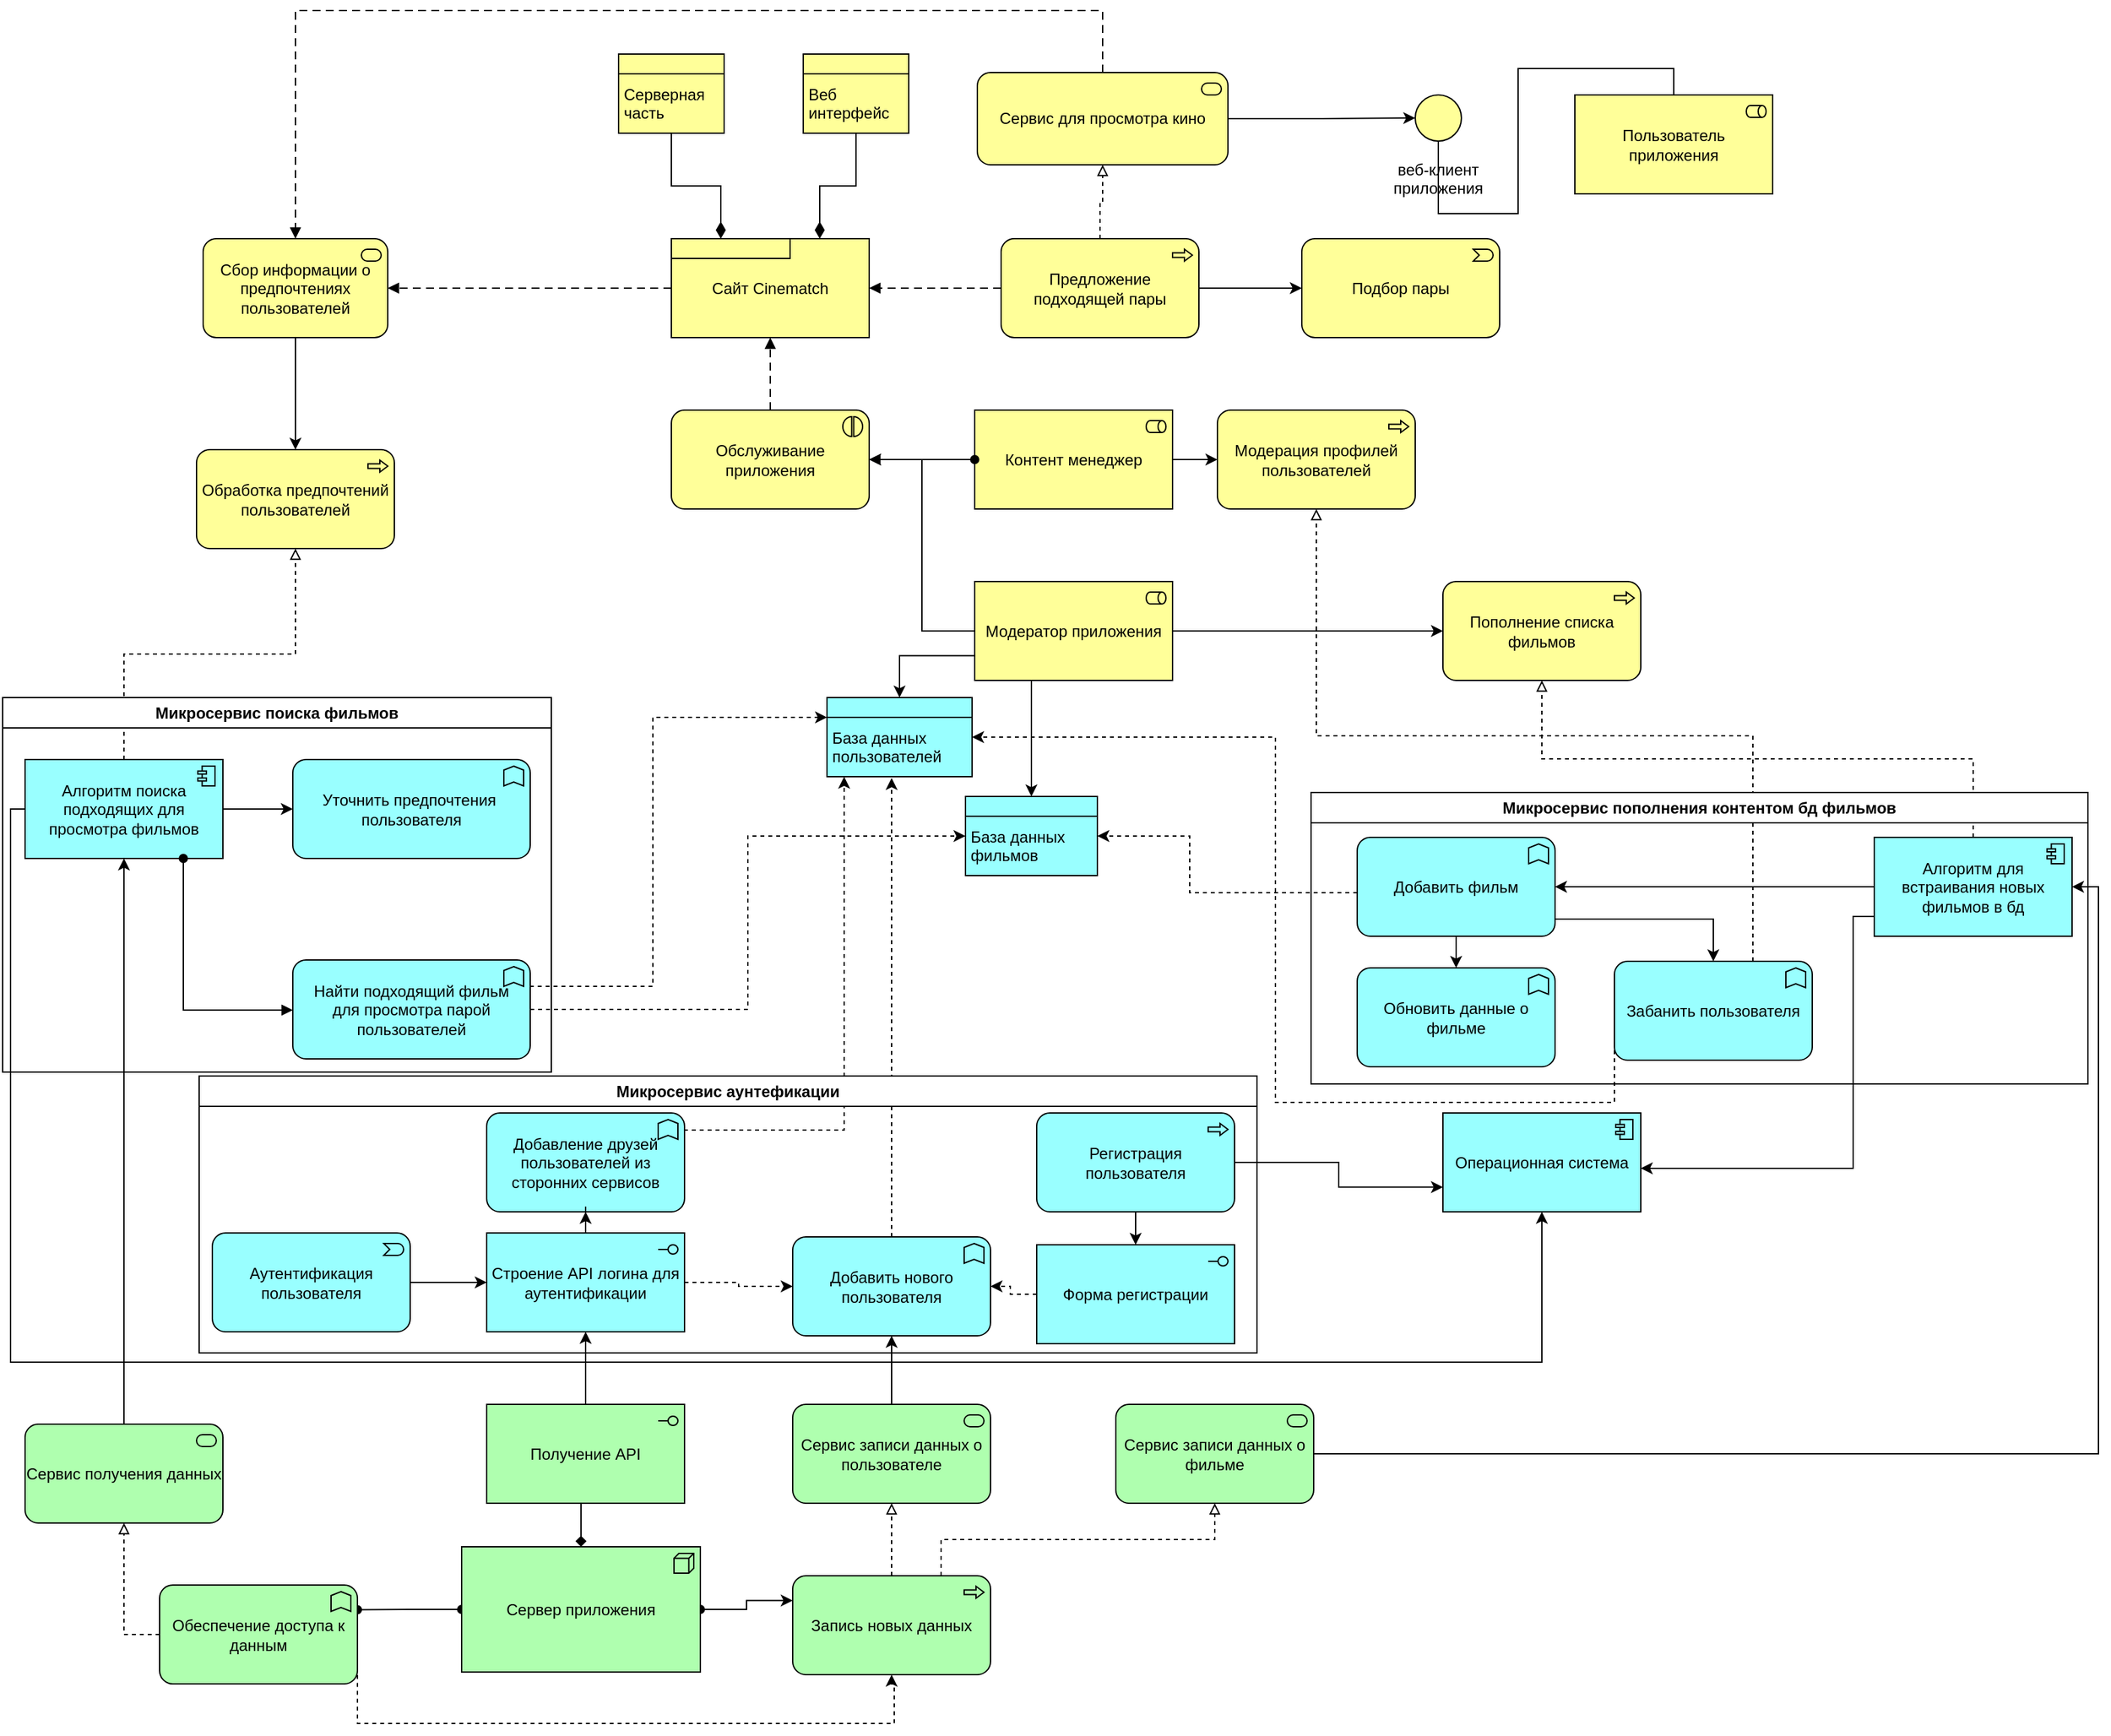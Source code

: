 <mxfile version="20.7.4" type="device"><diagram id="6I0OCvxSQrVGMHxT2VVA" name="Page-1"><mxGraphModel dx="2134" dy="952" grid="0" gridSize="10" guides="1" tooltips="1" connect="1" arrows="1" fold="1" page="0" pageScale="1" pageWidth="850" pageHeight="1100" math="0" shadow="0"><root><mxCell id="0"/><mxCell id="1" parent="0"/><mxCell id="NRnLiXCZs7Ot5jkAOs1V-70" style="edgeStyle=orthogonalEdgeStyle;rounded=0;orthogonalLoop=1;jettySize=auto;html=1;exitX=1;exitY=0.5;exitDx=0;exitDy=0;exitPerimeter=0;entryX=0.75;entryY=0;entryDx=0;entryDy=0;entryPerimeter=0;" parent="1" source="NRnLiXCZs7Ot5jkAOs1V-1" target="NRnLiXCZs7Ot5jkAOs1V-61" edge="1"><mxGeometry relative="1" as="geometry"/></mxCell><mxCell id="NRnLiXCZs7Ot5jkAOs1V-1" value="Сервис для просмотра кино" style="html=1;outlineConnect=0;whiteSpace=wrap;fillColor=#ffff99;shape=mxgraph.archimate3.application;appType=serv;archiType=rounded;" parent="1" vertex="1"><mxGeometry x="612" y="334" width="190" height="70" as="geometry"/></mxCell><mxCell id="NRnLiXCZs7Ot5jkAOs1V-2" value="Сайт Cinematch" style="html=1;outlineConnect=0;whiteSpace=wrap;fillColor=#ffff99;shape=mxgraph.archimate3.product;" parent="1" vertex="1"><mxGeometry x="380" y="460" width="150" height="75" as="geometry"/></mxCell><mxCell id="NRnLiXCZs7Ot5jkAOs1V-3" value="&lt;table cellpadding=&quot;0&quot; cellspacing=&quot;0&quot; style=&quot;font-size:1em;width:100%;height:100%;&quot;&gt;&lt;tbody&gt;&lt;tr style=&quot;height:20px;&quot;&gt;&lt;td align=&quot;center&quot;&gt;&lt;/td&gt;&lt;/tr&gt;&lt;tr&gt;&lt;td align=&quot;left&quot; valign=&quot;top&quot; style=&quot;padding:4px;&quot;&gt;Серверная часть&lt;/td&gt;&lt;/tr&gt;&lt;/tbody&gt;&lt;/table&gt;" style="html=1;outlineConnect=0;whiteSpace=wrap;fillColor=#ffff99;shape=mxgraph.archimate3.businessObject;overflow=fill;" parent="1" vertex="1"><mxGeometry x="340" y="320" width="80" height="60" as="geometry"/></mxCell><mxCell id="NRnLiXCZs7Ot5jkAOs1V-4" value="&lt;table cellpadding=&quot;0&quot; cellspacing=&quot;0&quot; style=&quot;font-size:1em;width:100%;height:100%;&quot;&gt;&lt;tbody&gt;&lt;tr style=&quot;height:20px;&quot;&gt;&lt;td align=&quot;center&quot;&gt;&lt;/td&gt;&lt;/tr&gt;&lt;tr&gt;&lt;td align=&quot;left&quot; valign=&quot;top&quot; style=&quot;padding:4px;&quot;&gt;Веб интерфейс&lt;/td&gt;&lt;/tr&gt;&lt;/tbody&gt;&lt;/table&gt;" style="html=1;outlineConnect=0;whiteSpace=wrap;fillColor=#ffff99;shape=mxgraph.archimate3.businessObject;overflow=fill;" parent="1" vertex="1"><mxGeometry x="480" y="320" width="80" height="60" as="geometry"/></mxCell><mxCell id="NRnLiXCZs7Ot5jkAOs1V-5" value="Обслуживание приложения" style="html=1;outlineConnect=0;whiteSpace=wrap;fillColor=#ffff99;shape=mxgraph.archimate3.application;appType=interaction;archiType=rounded;" parent="1" vertex="1"><mxGeometry x="380" y="590" width="150" height="75" as="geometry"/></mxCell><mxCell id="NRnLiXCZs7Ot5jkAOs1V-15" style="edgeStyle=orthogonalEdgeStyle;rounded=0;orthogonalLoop=1;jettySize=auto;html=1;entryX=0;entryY=0.5;entryDx=0;entryDy=0;entryPerimeter=0;" parent="1" source="NRnLiXCZs7Ot5jkAOs1V-6" target="NRnLiXCZs7Ot5jkAOs1V-7" edge="1"><mxGeometry relative="1" as="geometry"/></mxCell><mxCell id="NRnLiXCZs7Ot5jkAOs1V-6" value="Контент менеджер" style="html=1;outlineConnect=0;whiteSpace=wrap;fillColor=#ffff99;shape=mxgraph.archimate3.application;appType=role;archiType=square;" parent="1" vertex="1"><mxGeometry x="610" y="590" width="150" height="75" as="geometry"/></mxCell><mxCell id="NRnLiXCZs7Ot5jkAOs1V-7" value="Модерация профилей пользователей" style="html=1;outlineConnect=0;whiteSpace=wrap;fillColor=#ffff99;shape=mxgraph.archimate3.application;appType=proc;archiType=rounded;" parent="1" vertex="1"><mxGeometry x="794" y="590" width="150" height="75" as="geometry"/></mxCell><mxCell id="NRnLiXCZs7Ot5jkAOs1V-17" value="" style="edgeStyle=orthogonalEdgeStyle;rounded=0;orthogonalLoop=1;jettySize=auto;html=1;" parent="1" source="NRnLiXCZs7Ot5jkAOs1V-8" target="NRnLiXCZs7Ot5jkAOs1V-9" edge="1"><mxGeometry relative="1" as="geometry"/></mxCell><mxCell id="NRnLiXCZs7Ot5jkAOs1V-21" style="edgeStyle=orthogonalEdgeStyle;rounded=0;orthogonalLoop=1;jettySize=auto;html=1;entryX=1;entryY=0.5;entryDx=0;entryDy=0;entryPerimeter=0;" parent="1" source="NRnLiXCZs7Ot5jkAOs1V-8" target="NRnLiXCZs7Ot5jkAOs1V-5" edge="1"><mxGeometry relative="1" as="geometry"/></mxCell><mxCell id="VCe5McfCWZ9_aBj2l-YM-20" style="edgeStyle=orthogonalEdgeStyle;rounded=0;orthogonalLoop=1;jettySize=auto;html=1;exitX=0.25;exitY=1;exitDx=0;exitDy=0;exitPerimeter=0;entryX=0.5;entryY=0;entryDx=0;entryDy=0;entryPerimeter=0;" edge="1" parent="1" source="NRnLiXCZs7Ot5jkAOs1V-8" target="NRnLiXCZs7Ot5jkAOs1V-33"><mxGeometry x="-0.594" y="9" relative="1" as="geometry"><Array as="points"><mxPoint x="653" y="795"/></Array><mxPoint as="offset"/></mxGeometry></mxCell><mxCell id="VCe5McfCWZ9_aBj2l-YM-21" style="edgeStyle=orthogonalEdgeStyle;rounded=0;orthogonalLoop=1;jettySize=auto;html=1;exitX=0;exitY=0.75;exitDx=0;exitDy=0;exitPerimeter=0;entryX=0.5;entryY=0;entryDx=0;entryDy=0;entryPerimeter=0;" edge="1" parent="1" source="NRnLiXCZs7Ot5jkAOs1V-8" target="NRnLiXCZs7Ot5jkAOs1V-36"><mxGeometry relative="1" as="geometry"/></mxCell><mxCell id="NRnLiXCZs7Ot5jkAOs1V-8" value="Модератор приложения" style="html=1;outlineConnect=0;whiteSpace=wrap;fillColor=#ffff99;shape=mxgraph.archimate3.application;appType=role;archiType=square;" parent="1" vertex="1"><mxGeometry x="610" y="720" width="150" height="75" as="geometry"/></mxCell><mxCell id="NRnLiXCZs7Ot5jkAOs1V-9" value="Пополнение списка фильмов" style="html=1;outlineConnect=0;whiteSpace=wrap;fillColor=#ffff99;shape=mxgraph.archimate3.application;appType=proc;archiType=rounded;" parent="1" vertex="1"><mxGeometry x="965" y="720" width="150" height="75" as="geometry"/></mxCell><mxCell id="NRnLiXCZs7Ot5jkAOs1V-23" value="" style="edgeStyle=orthogonalEdgeStyle;rounded=0;orthogonalLoop=1;jettySize=auto;html=1;" parent="1" source="NRnLiXCZs7Ot5jkAOs1V-10" target="NRnLiXCZs7Ot5jkAOs1V-11" edge="1"><mxGeometry relative="1" as="geometry"/></mxCell><mxCell id="NRnLiXCZs7Ot5jkAOs1V-10" value="Сбор информации о предпочтениях пользователей" style="html=1;outlineConnect=0;whiteSpace=wrap;fillColor=#ffff99;shape=mxgraph.archimate3.application;appType=serv;archiType=rounded;" parent="1" vertex="1"><mxGeometry x="25" y="460" width="140" height="75" as="geometry"/></mxCell><mxCell id="NRnLiXCZs7Ot5jkAOs1V-11" value="Обработка предпочтений пользователей" style="html=1;outlineConnect=0;whiteSpace=wrap;fillColor=#ffff99;shape=mxgraph.archimate3.application;appType=proc;archiType=rounded;" parent="1" vertex="1"><mxGeometry x="20" y="620" width="150" height="75" as="geometry"/></mxCell><mxCell id="NRnLiXCZs7Ot5jkAOs1V-14" style="edgeStyle=orthogonalEdgeStyle;rounded=0;orthogonalLoop=1;jettySize=auto;html=1;entryX=0;entryY=0.5;entryDx=0;entryDy=0;entryPerimeter=0;" parent="1" source="NRnLiXCZs7Ot5jkAOs1V-12" target="NRnLiXCZs7Ot5jkAOs1V-13" edge="1"><mxGeometry relative="1" as="geometry"/></mxCell><mxCell id="NRnLiXCZs7Ot5jkAOs1V-12" value="Предложение подходящей пары" style="html=1;outlineConnect=0;whiteSpace=wrap;fillColor=#ffff99;shape=mxgraph.archimate3.application;appType=proc;archiType=rounded;" parent="1" vertex="1"><mxGeometry x="630" y="460" width="150" height="75" as="geometry"/></mxCell><mxCell id="NRnLiXCZs7Ot5jkAOs1V-13" value="Подбор пары" style="html=1;outlineConnect=0;whiteSpace=wrap;fillColor=#ffff99;shape=mxgraph.archimate3.application;appType=event;archiType=rounded;" parent="1" vertex="1"><mxGeometry x="858" y="460" width="150" height="75" as="geometry"/></mxCell><mxCell id="NRnLiXCZs7Ot5jkAOs1V-20" value="" style="endArrow=block;html=1;endFill=1;startArrow=oval;startFill=1;edgeStyle=elbowEdgeStyle;elbow=vertical;rounded=0;exitX=0;exitY=0.5;exitDx=0;exitDy=0;exitPerimeter=0;entryX=1;entryY=0.5;entryDx=0;entryDy=0;entryPerimeter=0;" parent="1" source="NRnLiXCZs7Ot5jkAOs1V-6" target="NRnLiXCZs7Ot5jkAOs1V-5" edge="1"><mxGeometry width="160" relative="1" as="geometry"><mxPoint x="370" y="610" as="sourcePoint"/><mxPoint x="530" y="610" as="targetPoint"/></mxGeometry></mxCell><mxCell id="NRnLiXCZs7Ot5jkAOs1V-22" value="" style="edgeStyle=elbowEdgeStyle;html=1;endArrow=block;dashed=1;elbow=vertical;endFill=1;dashPattern=6 4;rounded=0;entryX=0.5;entryY=1;entryDx=0;entryDy=0;entryPerimeter=0;" parent="1" source="NRnLiXCZs7Ot5jkAOs1V-5" target="NRnLiXCZs7Ot5jkAOs1V-2" edge="1"><mxGeometry width="160" relative="1" as="geometry"><mxPoint x="455" y="430" as="sourcePoint"/><mxPoint x="455" y="430" as="targetPoint"/></mxGeometry></mxCell><mxCell id="NRnLiXCZs7Ot5jkAOs1V-25" value="" style="edgeStyle=elbowEdgeStyle;html=1;endArrow=block;dashed=1;elbow=vertical;endFill=1;dashPattern=6 4;rounded=0;entryX=1;entryY=0.5;entryDx=0;entryDy=0;entryPerimeter=0;" parent="1" source="NRnLiXCZs7Ot5jkAOs1V-2" target="NRnLiXCZs7Ot5jkAOs1V-10" edge="1"><mxGeometry width="160" relative="1" as="geometry"><mxPoint x="220" y="497.5" as="sourcePoint"/><mxPoint x="220" y="497.5" as="targetPoint"/></mxGeometry></mxCell><mxCell id="NRnLiXCZs7Ot5jkAOs1V-26" value="" style="html=1;endArrow=diamondThin;endFill=1;edgeStyle=elbowEdgeStyle;elbow=vertical;endSize=10;rounded=0;entryX=0.25;entryY=0;entryDx=0;entryDy=0;entryPerimeter=0;" parent="1" source="NRnLiXCZs7Ot5jkAOs1V-3" target="NRnLiXCZs7Ot5jkAOs1V-2" edge="1"><mxGeometry width="160" relative="1" as="geometry"><mxPoint x="370" y="380" as="sourcePoint"/><mxPoint x="370" y="540" as="targetPoint"/></mxGeometry></mxCell><mxCell id="NRnLiXCZs7Ot5jkAOs1V-27" value="" style="html=1;endArrow=diamondThin;endFill=1;edgeStyle=elbowEdgeStyle;elbow=vertical;endSize=10;rounded=0;entryX=0.75;entryY=0;entryDx=0;entryDy=0;entryPerimeter=0;" parent="1" source="NRnLiXCZs7Ot5jkAOs1V-4" target="NRnLiXCZs7Ot5jkAOs1V-2" edge="1"><mxGeometry width="160" relative="1" as="geometry"><mxPoint x="535" y="380" as="sourcePoint"/><mxPoint x="535" y="540" as="targetPoint"/></mxGeometry></mxCell><mxCell id="NRnLiXCZs7Ot5jkAOs1V-28" value="" style="edgeStyle=elbowEdgeStyle;html=1;endArrow=block;dashed=1;elbow=vertical;endFill=1;dashPattern=6 4;rounded=0;entryX=1;entryY=0.5;entryDx=0;entryDy=0;entryPerimeter=0;" parent="1" source="NRnLiXCZs7Ot5jkAOs1V-12" target="NRnLiXCZs7Ot5jkAOs1V-2" edge="1"><mxGeometry width="160" relative="1" as="geometry"><mxPoint x="470" y="497.5" as="sourcePoint"/><mxPoint x="530" y="498" as="targetPoint"/></mxGeometry></mxCell><mxCell id="NRnLiXCZs7Ot5jkAOs1V-29" value="" style="edgeStyle=elbowEdgeStyle;html=1;endArrow=block;elbow=vertical;endFill=0;dashed=1;rounded=0;entryX=0.5;entryY=1;entryDx=0;entryDy=0;entryPerimeter=0;" parent="1" source="NRnLiXCZs7Ot5jkAOs1V-12" target="NRnLiXCZs7Ot5jkAOs1V-1" edge="1"><mxGeometry width="160" relative="1" as="geometry"><mxPoint x="705" y="300" as="sourcePoint"/><mxPoint x="705" y="300" as="targetPoint"/></mxGeometry></mxCell><mxCell id="NRnLiXCZs7Ot5jkAOs1V-30" value="" style="edgeStyle=elbowEdgeStyle;html=1;endArrow=block;dashed=1;elbow=vertical;endFill=1;dashPattern=6 4;rounded=0;entryX=0.5;entryY=0;entryDx=0;entryDy=0;entryPerimeter=0;" parent="1" source="NRnLiXCZs7Ot5jkAOs1V-1" target="NRnLiXCZs7Ot5jkAOs1V-10" edge="1"><mxGeometry width="160" relative="1" as="geometry"><mxPoint x="450" y="235" as="sourcePoint"/><mxPoint x="450" y="235" as="targetPoint"/><Array as="points"><mxPoint x="398" y="287"/></Array></mxGeometry></mxCell><mxCell id="NRnLiXCZs7Ot5jkAOs1V-59" style="edgeStyle=orthogonalEdgeStyle;rounded=0;orthogonalLoop=1;jettySize=auto;html=1;exitX=0.5;exitY=0;exitDx=0;exitDy=0;exitPerimeter=0;entryX=0.5;entryY=1;entryDx=0;entryDy=0;entryPerimeter=0;dashed=1;endArrow=block;endFill=0;" parent="1" source="NRnLiXCZs7Ot5jkAOs1V-31" target="NRnLiXCZs7Ot5jkAOs1V-11" edge="1"><mxGeometry relative="1" as="geometry"/></mxCell><mxCell id="VCe5McfCWZ9_aBj2l-YM-27" style="edgeStyle=orthogonalEdgeStyle;rounded=0;orthogonalLoop=1;jettySize=auto;html=1;exitX=0;exitY=0.5;exitDx=0;exitDy=0;exitPerimeter=0;entryX=0.5;entryY=1;entryDx=0;entryDy=0;entryPerimeter=0;" edge="1" parent="1" source="NRnLiXCZs7Ot5jkAOs1V-31" target="VCe5McfCWZ9_aBj2l-YM-23"><mxGeometry relative="1" as="geometry"><Array as="points"><mxPoint x="-121" y="893"/><mxPoint x="-121" y="1312"/><mxPoint x="1040" y="1312"/></Array></mxGeometry></mxCell><mxCell id="NRnLiXCZs7Ot5jkAOs1V-31" value="Алгоритм поиска подходящих для просмотра фильмов" style="html=1;outlineConnect=0;whiteSpace=wrap;fillColor=#99ffff;shape=mxgraph.archimate3.application;appType=comp;archiType=square;" parent="1" vertex="1"><mxGeometry x="-110" y="855" width="150" height="75" as="geometry"/></mxCell><mxCell id="NRnLiXCZs7Ot5jkAOs1V-47" style="edgeStyle=orthogonalEdgeStyle;rounded=0;orthogonalLoop=1;jettySize=auto;html=1;exitX=1;exitY=0.5;exitDx=0;exitDy=0;exitPerimeter=0;entryX=0;entryY=0.5;entryDx=0;entryDy=0;entryPerimeter=0;dashed=1;" parent="1" source="NRnLiXCZs7Ot5jkAOs1V-32" target="NRnLiXCZs7Ot5jkAOs1V-33" edge="1"><mxGeometry relative="1" as="geometry"/></mxCell><mxCell id="NRnLiXCZs7Ot5jkAOs1V-58" style="edgeStyle=orthogonalEdgeStyle;rounded=0;orthogonalLoop=1;jettySize=auto;html=1;exitX=1;exitY=0.75;exitDx=0;exitDy=0;exitPerimeter=0;entryX=0;entryY=0.25;entryDx=0;entryDy=0;entryPerimeter=0;dashed=1;" parent="1" source="NRnLiXCZs7Ot5jkAOs1V-32" target="NRnLiXCZs7Ot5jkAOs1V-36" edge="1"><mxGeometry relative="1" as="geometry"><Array as="points"><mxPoint x="234" y="1027"/><mxPoint x="366" y="1027"/><mxPoint x="366" y="823"/></Array></mxGeometry></mxCell><mxCell id="VCe5McfCWZ9_aBj2l-YM-17" style="edgeStyle=orthogonalEdgeStyle;rounded=0;orthogonalLoop=1;jettySize=auto;html=1;exitX=1;exitY=0.5;exitDx=0;exitDy=0;exitPerimeter=0;" edge="1" parent="1" source="NRnLiXCZs7Ot5jkAOs1V-31" target="VCe5McfCWZ9_aBj2l-YM-16"><mxGeometry relative="1" as="geometry"/></mxCell><mxCell id="NRnLiXCZs7Ot5jkAOs1V-32" value="Найти подходящий фильм&lt;br&gt;для просмотра парой пользователей" style="html=1;outlineConnect=0;whiteSpace=wrap;fillColor=#99ffff;shape=mxgraph.archimate3.application;appType=func;archiType=rounded;" parent="1" vertex="1"><mxGeometry x="93" y="1007" width="180" height="75" as="geometry"/></mxCell><mxCell id="NRnLiXCZs7Ot5jkAOs1V-33" value="&lt;table cellpadding=&quot;0&quot; cellspacing=&quot;0&quot; style=&quot;font-size:1em;width:100%;height:100%;&quot;&gt;&lt;tbody&gt;&lt;tr style=&quot;height:20px;&quot;&gt;&lt;td align=&quot;center&quot;&gt;&lt;/td&gt;&lt;/tr&gt;&lt;tr&gt;&lt;td align=&quot;left&quot; valign=&quot;top&quot; style=&quot;padding:4px;&quot;&gt;База данных фильмов&lt;/td&gt;&lt;/tr&gt;&lt;/tbody&gt;&lt;/table&gt;" style="html=1;outlineConnect=0;whiteSpace=wrap;fillColor=#99ffff;shape=mxgraph.archimate3.businessObject;overflow=fill" parent="1" vertex="1"><mxGeometry x="603" y="883" width="100" height="60" as="geometry"/></mxCell><mxCell id="NRnLiXCZs7Ot5jkAOs1V-44" style="edgeStyle=orthogonalEdgeStyle;rounded=0;orthogonalLoop=1;jettySize=auto;html=1;exitX=0.5;exitY=0;exitDx=0;exitDy=0;exitPerimeter=0;entryX=0.5;entryY=1;entryDx=0;entryDy=0;entryPerimeter=0;dashed=1;endArrow=block;endFill=0;" parent="1" source="NRnLiXCZs7Ot5jkAOs1V-34" target="NRnLiXCZs7Ot5jkAOs1V-9" edge="1"><mxGeometry relative="1" as="geometry"/></mxCell><mxCell id="VCe5McfCWZ9_aBj2l-YM-10" style="edgeStyle=orthogonalEdgeStyle;rounded=0;orthogonalLoop=1;jettySize=auto;html=1;exitX=0;exitY=0.5;exitDx=0;exitDy=0;exitPerimeter=0;entryX=1;entryY=0.5;entryDx=0;entryDy=0;entryPerimeter=0;" edge="1" parent="1" source="NRnLiXCZs7Ot5jkAOs1V-34" target="NRnLiXCZs7Ot5jkAOs1V-35"><mxGeometry relative="1" as="geometry"/></mxCell><mxCell id="VCe5McfCWZ9_aBj2l-YM-24" style="edgeStyle=orthogonalEdgeStyle;rounded=0;orthogonalLoop=1;jettySize=auto;html=1;" edge="1" parent="1" source="NRnLiXCZs7Ot5jkAOs1V-34" target="VCe5McfCWZ9_aBj2l-YM-23"><mxGeometry relative="1" as="geometry"><mxPoint x="1139" y="1120" as="targetPoint"/><Array as="points"><mxPoint x="1276" y="974"/><mxPoint x="1276" y="1165"/></Array></mxGeometry></mxCell><mxCell id="NRnLiXCZs7Ot5jkAOs1V-34" value="Алгоритм для встраивания новых фильмов в бд" style="html=1;outlineConnect=0;whiteSpace=wrap;fillColor=#99ffff;shape=mxgraph.archimate3.application;appType=comp;archiType=square;" parent="1" vertex="1"><mxGeometry x="1292" y="914" width="150" height="75" as="geometry"/></mxCell><mxCell id="NRnLiXCZs7Ot5jkAOs1V-46" style="edgeStyle=orthogonalEdgeStyle;rounded=0;orthogonalLoop=1;jettySize=auto;html=1;exitX=0;exitY=0;exitDx=2.9;exitDy=2.9;exitPerimeter=0;dashed=1;" parent="1" source="NRnLiXCZs7Ot5jkAOs1V-35" target="NRnLiXCZs7Ot5jkAOs1V-33" edge="1"><mxGeometry relative="1" as="geometry"><Array as="points"><mxPoint x="773" y="956"/></Array></mxGeometry></mxCell><mxCell id="NRnLiXCZs7Ot5jkAOs1V-36" value="&lt;table cellpadding=&quot;0&quot; cellspacing=&quot;0&quot; style=&quot;font-size:1em;width:100%;height:100%;&quot;&gt;&lt;tbody&gt;&lt;tr style=&quot;height:20px;&quot;&gt;&lt;td align=&quot;center&quot;&gt;&lt;/td&gt;&lt;/tr&gt;&lt;tr&gt;&lt;td align=&quot;left&quot; valign=&quot;top&quot; style=&quot;padding:4px;&quot;&gt;База данных пользователей&lt;/td&gt;&lt;/tr&gt;&lt;/tbody&gt;&lt;/table&gt;" style="html=1;outlineConnect=0;whiteSpace=wrap;fillColor=#99ffff;shape=mxgraph.archimate3.businessObject;overflow=fill" parent="1" vertex="1"><mxGeometry x="498" y="808" width="110" height="60" as="geometry"/></mxCell><mxCell id="NRnLiXCZs7Ot5jkAOs1V-56" style="edgeStyle=orthogonalEdgeStyle;rounded=0;orthogonalLoop=1;jettySize=auto;html=1;exitX=0;exitY=0.5;exitDx=0;exitDy=0;exitPerimeter=0;entryX=1;entryY=0.5;entryDx=0;entryDy=0;entryPerimeter=0;dashed=1;" parent="1" source="NRnLiXCZs7Ot5jkAOs1V-37" target="NRnLiXCZs7Ot5jkAOs1V-36" edge="1"><mxGeometry relative="1" as="geometry"><Array as="points"><mxPoint x="1095" y="1115"/><mxPoint x="838" y="1115"/><mxPoint x="838" y="838"/></Array></mxGeometry></mxCell><mxCell id="NRnLiXCZs7Ot5jkAOs1V-57" style="edgeStyle=orthogonalEdgeStyle;rounded=0;orthogonalLoop=1;jettySize=auto;html=1;exitX=0.5;exitY=0;exitDx=0;exitDy=0;exitPerimeter=0;entryX=0.5;entryY=1;entryDx=0;entryDy=0;entryPerimeter=0;dashed=1;endArrow=block;endFill=0;" parent="1" source="NRnLiXCZs7Ot5jkAOs1V-37" target="NRnLiXCZs7Ot5jkAOs1V-7" edge="1"><mxGeometry relative="1" as="geometry"><Array as="points"><mxPoint x="1200" y="1008"/><mxPoint x="1200" y="837"/><mxPoint x="869" y="837"/></Array></mxGeometry></mxCell><mxCell id="NRnLiXCZs7Ot5jkAOs1V-52" style="edgeStyle=orthogonalEdgeStyle;rounded=0;orthogonalLoop=1;jettySize=auto;html=1;exitX=1;exitY=0.5;exitDx=0;exitDy=0;exitPerimeter=0;dashed=1;" parent="1" source="NRnLiXCZs7Ot5jkAOs1V-38" target="NRnLiXCZs7Ot5jkAOs1V-36" edge="1"><mxGeometry relative="1" as="geometry"><Array as="points"><mxPoint x="511" y="1136"/></Array></mxGeometry></mxCell><mxCell id="NRnLiXCZs7Ot5jkAOs1V-38" value="Добавление друзей пользователей из сторонних сервисов" style="html=1;outlineConnect=0;whiteSpace=wrap;fillColor=#99ffff;shape=mxgraph.archimate3.application;appType=func;archiType=rounded;" parent="1" vertex="1"><mxGeometry x="240" y="1123" width="150" height="75" as="geometry"/></mxCell><mxCell id="NRnLiXCZs7Ot5jkAOs1V-50" value="" style="edgeStyle=orthogonalEdgeStyle;rounded=0;orthogonalLoop=1;jettySize=auto;html=1;" parent="1" source="NRnLiXCZs7Ot5jkAOs1V-40" target="NRnLiXCZs7Ot5jkAOs1V-38" edge="1"><mxGeometry relative="1" as="geometry"/></mxCell><mxCell id="NRnLiXCZs7Ot5jkAOs1V-53" style="edgeStyle=orthogonalEdgeStyle;rounded=0;orthogonalLoop=1;jettySize=auto;html=1;exitX=0.5;exitY=0;exitDx=0;exitDy=0;exitPerimeter=0;dashed=1;" parent="1" source="NRnLiXCZs7Ot5jkAOs1V-41" edge="1"><mxGeometry relative="1" as="geometry"><mxPoint x="547" y="869" as="targetPoint"/><Array as="points"><mxPoint x="547" y="1211"/></Array></mxGeometry></mxCell><mxCell id="VCe5McfCWZ9_aBj2l-YM-29" style="edgeStyle=orthogonalEdgeStyle;rounded=0;orthogonalLoop=1;jettySize=auto;html=1;exitX=1;exitY=0.5;exitDx=0;exitDy=0;exitPerimeter=0;entryX=0;entryY=0.75;entryDx=0;entryDy=0;entryPerimeter=0;" edge="1" parent="1" source="NRnLiXCZs7Ot5jkAOs1V-43" target="VCe5McfCWZ9_aBj2l-YM-23"><mxGeometry relative="1" as="geometry"/></mxCell><mxCell id="NRnLiXCZs7Ot5jkAOs1V-48" value="" style="endArrow=block;html=1;endFill=1;startArrow=oval;startFill=1;edgeStyle=elbowEdgeStyle;elbow=vertical;rounded=0;entryX=0;entryY=0.5;entryDx=0;entryDy=0;entryPerimeter=0;" parent="1" source="NRnLiXCZs7Ot5jkAOs1V-31" edge="1" target="NRnLiXCZs7Ot5jkAOs1V-32"><mxGeometry width="160" relative="1" as="geometry"><mxPoint x="180" y="887.5" as="sourcePoint"/><mxPoint x="340" y="887.5" as="targetPoint"/><Array as="points"><mxPoint x="10" y="1045"/></Array></mxGeometry></mxCell><mxCell id="NRnLiXCZs7Ot5jkAOs1V-60" value="Пользователь приложения" style="html=1;outlineConnect=0;whiteSpace=wrap;fillColor=#ffff99;shape=mxgraph.archimate3.application;appType=role;archiType=square;" parent="1" vertex="1"><mxGeometry x="1065" y="351" width="150" height="75" as="geometry"/></mxCell><mxCell id="NRnLiXCZs7Ot5jkAOs1V-69" style="edgeStyle=orthogonalEdgeStyle;rounded=0;orthogonalLoop=1;jettySize=auto;html=1;exitX=0;exitY=0.5;exitDx=0;exitDy=0;exitPerimeter=0;entryX=0.5;entryY=0;entryDx=0;entryDy=0;entryPerimeter=0;endArrow=none;endFill=0;" parent="1" source="NRnLiXCZs7Ot5jkAOs1V-61" target="NRnLiXCZs7Ot5jkAOs1V-60" edge="1"><mxGeometry relative="1" as="geometry"/></mxCell><mxCell id="NRnLiXCZs7Ot5jkAOs1V-61" value="&amp;nbsp;&lt;br&gt;&lt;br&gt;&lt;br&gt;&lt;br&gt;веб-клиент приложения" style="html=1;outlineConnect=0;whiteSpace=wrap;fillColor=#ffff99;shape=mxgraph.archimate3.interface;direction=north;" parent="1" vertex="1"><mxGeometry x="944" y="351" width="35" height="70" as="geometry"/></mxCell><mxCell id="NRnLiXCZs7Ot5jkAOs1V-81" style="edgeStyle=orthogonalEdgeStyle;rounded=0;orthogonalLoop=1;jettySize=auto;html=1;exitX=0;exitY=0.5;exitDx=0;exitDy=0;exitPerimeter=0;entryX=1;entryY=0.25;entryDx=0;entryDy=0;entryPerimeter=0;endArrow=oval;endFill=1;startArrow=oval;startFill=1;" parent="1" source="NRnLiXCZs7Ot5jkAOs1V-66" target="NRnLiXCZs7Ot5jkAOs1V-76" edge="1"><mxGeometry relative="1" as="geometry"/></mxCell><mxCell id="NRnLiXCZs7Ot5jkAOs1V-92" style="edgeStyle=orthogonalEdgeStyle;rounded=0;orthogonalLoop=1;jettySize=auto;html=1;exitX=1;exitY=0.5;exitDx=0;exitDy=0;exitPerimeter=0;entryX=0;entryY=0.25;entryDx=0;entryDy=0;entryPerimeter=0;startArrow=oval;startFill=1;" parent="1" source="NRnLiXCZs7Ot5jkAOs1V-66" target="NRnLiXCZs7Ot5jkAOs1V-88" edge="1"><mxGeometry relative="1" as="geometry"/></mxCell><mxCell id="NRnLiXCZs7Ot5jkAOs1V-66" value="Сервер приложения" style="html=1;outlineConnect=0;whiteSpace=wrap;fillColor=#AFFFAF;shape=mxgraph.archimate3.application;appType=node;archiType=square;" parent="1" vertex="1"><mxGeometry x="221" y="1452" width="181" height="95" as="geometry"/></mxCell><mxCell id="NRnLiXCZs7Ot5jkAOs1V-73" style="edgeStyle=orthogonalEdgeStyle;rounded=0;orthogonalLoop=1;jettySize=auto;html=1;exitX=0.5;exitY=0;exitDx=0;exitDy=0;exitPerimeter=0;entryX=0.5;entryY=1;entryDx=0;entryDy=0;entryPerimeter=0;" parent="1" source="NRnLiXCZs7Ot5jkAOs1V-67" target="NRnLiXCZs7Ot5jkAOs1V-31" edge="1"><mxGeometry relative="1" as="geometry"/></mxCell><mxCell id="NRnLiXCZs7Ot5jkAOs1V-67" value="Сервис получения данных" style="html=1;outlineConnect=0;whiteSpace=wrap;fillColor=#AFFFAF;shape=mxgraph.archimate3.application;appType=serv;archiType=rounded" parent="1" vertex="1"><mxGeometry x="-110" y="1359" width="150" height="75" as="geometry"/></mxCell><mxCell id="NRnLiXCZs7Ot5jkAOs1V-75" style="edgeStyle=orthogonalEdgeStyle;rounded=0;orthogonalLoop=1;jettySize=auto;html=1;exitX=0.5;exitY=0;exitDx=0;exitDy=0;exitPerimeter=0;entryX=0.5;entryY=1;entryDx=0;entryDy=0;entryPerimeter=0;" parent="1" source="NRnLiXCZs7Ot5jkAOs1V-71" target="NRnLiXCZs7Ot5jkAOs1V-40" edge="1"><mxGeometry relative="1" as="geometry"/></mxCell><mxCell id="NRnLiXCZs7Ot5jkAOs1V-80" style="edgeStyle=orthogonalEdgeStyle;rounded=0;orthogonalLoop=1;jettySize=auto;html=1;exitX=0.5;exitY=1;exitDx=0;exitDy=0;exitPerimeter=0;entryX=0.5;entryY=0;entryDx=0;entryDy=0;entryPerimeter=0;endArrow=diamond;endFill=1;" parent="1" source="NRnLiXCZs7Ot5jkAOs1V-71" target="NRnLiXCZs7Ot5jkAOs1V-66" edge="1"><mxGeometry relative="1" as="geometry"/></mxCell><mxCell id="NRnLiXCZs7Ot5jkAOs1V-71" value="Получение API" style="html=1;outlineConnect=0;whiteSpace=wrap;fillColor=#AFFFAF;shape=mxgraph.archimate3.application;appType=interface;archiType=square;" parent="1" vertex="1"><mxGeometry x="240" y="1344" width="150" height="75" as="geometry"/></mxCell><mxCell id="NRnLiXCZs7Ot5jkAOs1V-77" style="edgeStyle=orthogonalEdgeStyle;rounded=0;orthogonalLoop=1;jettySize=auto;html=1;exitX=0;exitY=0.5;exitDx=0;exitDy=0;exitPerimeter=0;entryX=0.5;entryY=1;entryDx=0;entryDy=0;entryPerimeter=0;dashed=1;endArrow=block;endFill=0;" parent="1" source="NRnLiXCZs7Ot5jkAOs1V-76" target="NRnLiXCZs7Ot5jkAOs1V-67" edge="1"><mxGeometry relative="1" as="geometry"/></mxCell><mxCell id="NRnLiXCZs7Ot5jkAOs1V-95" style="edgeStyle=orthogonalEdgeStyle;rounded=0;orthogonalLoop=1;jettySize=auto;html=1;exitX=1;exitY=0.75;exitDx=0;exitDy=0;exitPerimeter=0;entryX=0.5;entryY=1;entryDx=0;entryDy=0;entryPerimeter=0;dashed=1;" parent="1" source="NRnLiXCZs7Ot5jkAOs1V-76" target="NRnLiXCZs7Ot5jkAOs1V-88" edge="1"><mxGeometry relative="1" as="geometry"><Array as="points"><mxPoint x="142" y="1586"/><mxPoint x="549" y="1586"/><mxPoint x="549" y="1556"/></Array></mxGeometry></mxCell><mxCell id="NRnLiXCZs7Ot5jkAOs1V-76" value="Обеспечение доступа к данным" style="html=1;outlineConnect=0;whiteSpace=wrap;fillColor=#AFFFAF;shape=mxgraph.archimate3.application;appType=func;archiType=rounded;" parent="1" vertex="1"><mxGeometry x="-8" y="1481" width="150" height="75" as="geometry"/></mxCell><mxCell id="NRnLiXCZs7Ot5jkAOs1V-93" style="edgeStyle=orthogonalEdgeStyle;rounded=0;orthogonalLoop=1;jettySize=auto;html=1;exitX=0.5;exitY=0;exitDx=0;exitDy=0;exitPerimeter=0;entryX=0.5;entryY=1;entryDx=0;entryDy=0;entryPerimeter=0;" parent="1" source="NRnLiXCZs7Ot5jkAOs1V-86" target="NRnLiXCZs7Ot5jkAOs1V-41" edge="1"><mxGeometry relative="1" as="geometry"/></mxCell><mxCell id="NRnLiXCZs7Ot5jkAOs1V-86" value="Сервис записи данных о пользователе" style="html=1;outlineConnect=0;whiteSpace=wrap;fillColor=#AFFFAF;shape=mxgraph.archimate3.application;appType=serv;archiType=rounded" parent="1" vertex="1"><mxGeometry x="472" y="1344" width="150" height="75" as="geometry"/></mxCell><mxCell id="VCe5McfCWZ9_aBj2l-YM-9" style="edgeStyle=orthogonalEdgeStyle;rounded=0;orthogonalLoop=1;jettySize=auto;html=1;exitX=1;exitY=0.5;exitDx=0;exitDy=0;exitPerimeter=0;entryX=1;entryY=0.5;entryDx=0;entryDy=0;entryPerimeter=0;" edge="1" parent="1" source="NRnLiXCZs7Ot5jkAOs1V-87" target="NRnLiXCZs7Ot5jkAOs1V-34"><mxGeometry relative="1" as="geometry"/></mxCell><mxCell id="NRnLiXCZs7Ot5jkAOs1V-87" value="Сервис записи данных о фильме" style="html=1;outlineConnect=0;whiteSpace=wrap;fillColor=#AFFFAF;shape=mxgraph.archimate3.application;appType=serv;archiType=rounded" parent="1" vertex="1"><mxGeometry x="717" y="1344" width="150" height="75" as="geometry"/></mxCell><mxCell id="NRnLiXCZs7Ot5jkAOs1V-90" style="edgeStyle=orthogonalEdgeStyle;rounded=0;orthogonalLoop=1;jettySize=auto;html=1;exitX=0.5;exitY=0;exitDx=0;exitDy=0;exitPerimeter=0;entryX=0.5;entryY=1;entryDx=0;entryDy=0;entryPerimeter=0;dashed=1;endArrow=block;endFill=0;" parent="1" source="NRnLiXCZs7Ot5jkAOs1V-88" target="NRnLiXCZs7Ot5jkAOs1V-86" edge="1"><mxGeometry relative="1" as="geometry"/></mxCell><mxCell id="NRnLiXCZs7Ot5jkAOs1V-91" style="edgeStyle=orthogonalEdgeStyle;rounded=0;orthogonalLoop=1;jettySize=auto;html=1;exitX=0.75;exitY=0;exitDx=0;exitDy=0;exitPerimeter=0;entryX=0.5;entryY=1;entryDx=0;entryDy=0;entryPerimeter=0;dashed=1;endArrow=block;endFill=0;" parent="1" source="NRnLiXCZs7Ot5jkAOs1V-88" target="NRnLiXCZs7Ot5jkAOs1V-87" edge="1"><mxGeometry relative="1" as="geometry"/></mxCell><mxCell id="NRnLiXCZs7Ot5jkAOs1V-88" value="Запись новых данных" style="html=1;outlineConnect=0;whiteSpace=wrap;fillColor=#AFFFAF;shape=mxgraph.archimate3.application;appType=proc;archiType=rounded;" parent="1" vertex="1"><mxGeometry x="472" y="1474" width="150" height="75" as="geometry"/></mxCell><mxCell id="VCe5McfCWZ9_aBj2l-YM-16" value="Уточнить предпочтения&amp;nbsp; пользователя" style="html=1;outlineConnect=0;whiteSpace=wrap;fillColor=#99ffff;shape=mxgraph.archimate3.application;appType=func;archiType=rounded;" vertex="1" parent="1"><mxGeometry x="93" y="855" width="180" height="75" as="geometry"/></mxCell><mxCell id="VCe5McfCWZ9_aBj2l-YM-22" value="Микросервис поиска фильмов" style="swimlane;whiteSpace=wrap;html=1;" vertex="1" parent="1"><mxGeometry x="-127" y="808" width="416" height="284" as="geometry"/></mxCell><mxCell id="VCe5McfCWZ9_aBj2l-YM-23" value="Операционная система" style="html=1;outlineConnect=0;whiteSpace=wrap;fillColor=#99ffff;shape=mxgraph.archimate3.application;appType=comp;archiType=square;" vertex="1" parent="1"><mxGeometry x="965" y="1123" width="150" height="75" as="geometry"/></mxCell><mxCell id="VCe5McfCWZ9_aBj2l-YM-28" value="Микросервис пополнения контентом бд фильмов" style="swimlane;whiteSpace=wrap;html=1;" vertex="1" parent="1"><mxGeometry x="865" y="880" width="589" height="221" as="geometry"/></mxCell><mxCell id="VCe5McfCWZ9_aBj2l-YM-14" value="Обновить данные о фильме" style="html=1;outlineConnect=0;whiteSpace=wrap;fillColor=#99ffff;shape=mxgraph.archimate3.application;appType=func;archiType=rounded;" vertex="1" parent="VCe5McfCWZ9_aBj2l-YM-28"><mxGeometry x="35" y="133" width="150" height="75" as="geometry"/></mxCell><mxCell id="NRnLiXCZs7Ot5jkAOs1V-35" value="Добавить фильм" style="html=1;outlineConnect=0;whiteSpace=wrap;fillColor=#99ffff;shape=mxgraph.archimate3.application;appType=func;archiType=rounded;" parent="VCe5McfCWZ9_aBj2l-YM-28" vertex="1"><mxGeometry x="35" y="34" width="150" height="75" as="geometry"/></mxCell><mxCell id="VCe5McfCWZ9_aBj2l-YM-15" style="edgeStyle=orthogonalEdgeStyle;rounded=0;orthogonalLoop=1;jettySize=auto;html=1;exitX=0.5;exitY=1;exitDx=0;exitDy=0;exitPerimeter=0;" edge="1" parent="VCe5McfCWZ9_aBj2l-YM-28" source="NRnLiXCZs7Ot5jkAOs1V-35" target="VCe5McfCWZ9_aBj2l-YM-14"><mxGeometry relative="1" as="geometry"/></mxCell><mxCell id="NRnLiXCZs7Ot5jkAOs1V-37" value="Забанить пользователя" style="html=1;outlineConnect=0;whiteSpace=wrap;fillColor=#99ffff;shape=mxgraph.archimate3.application;appType=func;archiType=rounded;" parent="VCe5McfCWZ9_aBj2l-YM-28" vertex="1"><mxGeometry x="230" y="128" width="150" height="75" as="geometry"/></mxCell><mxCell id="VCe5McfCWZ9_aBj2l-YM-31" value="" style="edgeStyle=orthogonalEdgeStyle;rounded=0;orthogonalLoop=1;jettySize=auto;html=1;" edge="1" parent="VCe5McfCWZ9_aBj2l-YM-28" source="NRnLiXCZs7Ot5jkAOs1V-35" target="NRnLiXCZs7Ot5jkAOs1V-37"><mxGeometry relative="1" as="geometry"><Array as="points"><mxPoint x="305" y="96"/></Array></mxGeometry></mxCell><mxCell id="VCe5McfCWZ9_aBj2l-YM-30" value="Микросервис аунтефикации" style="swimlane;whiteSpace=wrap;html=1;" vertex="1" parent="1"><mxGeometry x="22" y="1095" width="802" height="210" as="geometry"/></mxCell><mxCell id="NRnLiXCZs7Ot5jkAOs1V-43" value="Регистрация пользователя" style="html=1;outlineConnect=0;whiteSpace=wrap;fillColor=#99ffff;shape=mxgraph.archimate3.application;appType=proc;archiType=rounded;" parent="VCe5McfCWZ9_aBj2l-YM-30" vertex="1"><mxGeometry x="635" y="28" width="150" height="75" as="geometry"/></mxCell><mxCell id="NRnLiXCZs7Ot5jkAOs1V-42" value="Форма регистрации" style="html=1;outlineConnect=0;whiteSpace=wrap;fillColor=#99ffff;shape=mxgraph.archimate3.application;appType=interface;archiType=square;" parent="VCe5McfCWZ9_aBj2l-YM-30" vertex="1"><mxGeometry x="635" y="128" width="150" height="75" as="geometry"/></mxCell><mxCell id="NRnLiXCZs7Ot5jkAOs1V-55" value="" style="edgeStyle=orthogonalEdgeStyle;rounded=0;orthogonalLoop=1;jettySize=auto;html=1;" parent="VCe5McfCWZ9_aBj2l-YM-30" source="NRnLiXCZs7Ot5jkAOs1V-43" target="NRnLiXCZs7Ot5jkAOs1V-42" edge="1"><mxGeometry relative="1" as="geometry"/></mxCell><mxCell id="NRnLiXCZs7Ot5jkAOs1V-40" value="Строение API логина для аутентификации" style="html=1;outlineConnect=0;whiteSpace=wrap;fillColor=#99ffff;shape=mxgraph.archimate3.application;appType=interface;archiType=square;" parent="VCe5McfCWZ9_aBj2l-YM-30" vertex="1"><mxGeometry x="218" y="119" width="150" height="75" as="geometry"/></mxCell><mxCell id="NRnLiXCZs7Ot5jkAOs1V-39" value="Аутентификация пользователя" style="html=1;outlineConnect=0;whiteSpace=wrap;fillColor=#99ffff;shape=mxgraph.archimate3.application;appType=event;archiType=rounded" parent="VCe5McfCWZ9_aBj2l-YM-30" vertex="1"><mxGeometry x="10" y="119" width="150" height="75" as="geometry"/></mxCell><mxCell id="NRnLiXCZs7Ot5jkAOs1V-49" value="" style="edgeStyle=orthogonalEdgeStyle;rounded=0;orthogonalLoop=1;jettySize=auto;html=1;" parent="VCe5McfCWZ9_aBj2l-YM-30" source="NRnLiXCZs7Ot5jkAOs1V-39" target="NRnLiXCZs7Ot5jkAOs1V-40" edge="1"><mxGeometry relative="1" as="geometry"/></mxCell><mxCell id="NRnLiXCZs7Ot5jkAOs1V-41" value="Добавить нового пользователя" style="html=1;outlineConnect=0;whiteSpace=wrap;fillColor=#99ffff;shape=mxgraph.archimate3.application;appType=func;archiType=rounded;" parent="VCe5McfCWZ9_aBj2l-YM-30" vertex="1"><mxGeometry x="450" y="122" width="150" height="75" as="geometry"/></mxCell><mxCell id="NRnLiXCZs7Ot5jkAOs1V-51" value="" style="edgeStyle=orthogonalEdgeStyle;rounded=0;orthogonalLoop=1;jettySize=auto;html=1;dashed=1;" parent="VCe5McfCWZ9_aBj2l-YM-30" source="NRnLiXCZs7Ot5jkAOs1V-40" target="NRnLiXCZs7Ot5jkAOs1V-41" edge="1"><mxGeometry relative="1" as="geometry"/></mxCell><mxCell id="NRnLiXCZs7Ot5jkAOs1V-54" value="" style="edgeStyle=orthogonalEdgeStyle;rounded=0;orthogonalLoop=1;jettySize=auto;html=1;dashed=1;" parent="VCe5McfCWZ9_aBj2l-YM-30" source="NRnLiXCZs7Ot5jkAOs1V-42" target="NRnLiXCZs7Ot5jkAOs1V-41" edge="1"><mxGeometry relative="1" as="geometry"/></mxCell></root></mxGraphModel></diagram></mxfile>